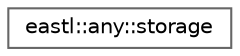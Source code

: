 digraph "类继承关系图"
{
 // LATEX_PDF_SIZE
  bgcolor="transparent";
  edge [fontname=Helvetica,fontsize=10,labelfontname=Helvetica,labelfontsize=10];
  node [fontname=Helvetica,fontsize=10,shape=box,height=0.2,width=0.4];
  rankdir="LR";
  Node0 [id="Node000000",label="eastl::any::storage",height=0.2,width=0.4,color="grey40", fillcolor="white", style="filled",URL="$unioneastl_1_1any_1_1storage.html",tooltip=" "];
}

